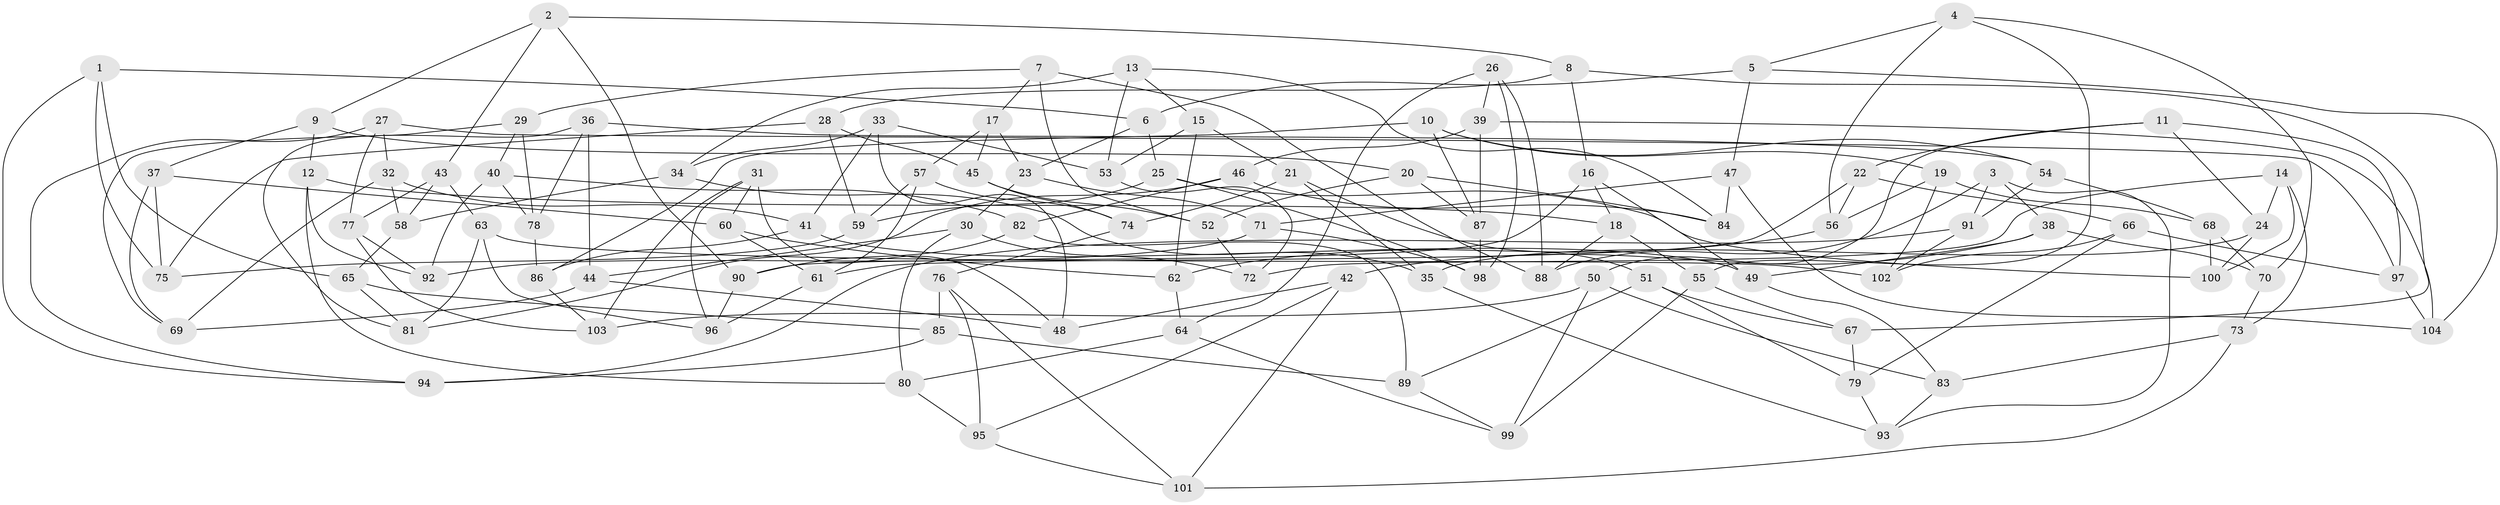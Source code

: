 // Generated by graph-tools (version 1.1) at 2025/03/03/09/25 03:03:02]
// undirected, 104 vertices, 208 edges
graph export_dot {
graph [start="1"]
  node [color=gray90,style=filled];
  1;
  2;
  3;
  4;
  5;
  6;
  7;
  8;
  9;
  10;
  11;
  12;
  13;
  14;
  15;
  16;
  17;
  18;
  19;
  20;
  21;
  22;
  23;
  24;
  25;
  26;
  27;
  28;
  29;
  30;
  31;
  32;
  33;
  34;
  35;
  36;
  37;
  38;
  39;
  40;
  41;
  42;
  43;
  44;
  45;
  46;
  47;
  48;
  49;
  50;
  51;
  52;
  53;
  54;
  55;
  56;
  57;
  58;
  59;
  60;
  61;
  62;
  63;
  64;
  65;
  66;
  67;
  68;
  69;
  70;
  71;
  72;
  73;
  74;
  75;
  76;
  77;
  78;
  79;
  80;
  81;
  82;
  83;
  84;
  85;
  86;
  87;
  88;
  89;
  90;
  91;
  92;
  93;
  94;
  95;
  96;
  97;
  98;
  99;
  100;
  101;
  102;
  103;
  104;
  1 -- 65;
  1 -- 94;
  1 -- 75;
  1 -- 6;
  2 -- 43;
  2 -- 8;
  2 -- 9;
  2 -- 90;
  3 -- 93;
  3 -- 88;
  3 -- 91;
  3 -- 38;
  4 -- 55;
  4 -- 56;
  4 -- 5;
  4 -- 70;
  5 -- 47;
  5 -- 104;
  5 -- 6;
  6 -- 23;
  6 -- 25;
  7 -- 17;
  7 -- 29;
  7 -- 52;
  7 -- 88;
  8 -- 67;
  8 -- 28;
  8 -- 16;
  9 -- 37;
  9 -- 20;
  9 -- 12;
  10 -- 54;
  10 -- 19;
  10 -- 86;
  10 -- 87;
  11 -- 22;
  11 -- 97;
  11 -- 50;
  11 -- 24;
  12 -- 92;
  12 -- 80;
  12 -- 18;
  13 -- 15;
  13 -- 34;
  13 -- 53;
  13 -- 84;
  14 -- 72;
  14 -- 100;
  14 -- 24;
  14 -- 73;
  15 -- 62;
  15 -- 21;
  15 -- 53;
  16 -- 18;
  16 -- 90;
  16 -- 49;
  17 -- 45;
  17 -- 57;
  17 -- 23;
  18 -- 88;
  18 -- 55;
  19 -- 56;
  19 -- 102;
  19 -- 68;
  20 -- 52;
  20 -- 84;
  20 -- 87;
  21 -- 35;
  21 -- 51;
  21 -- 74;
  22 -- 61;
  22 -- 66;
  22 -- 56;
  23 -- 71;
  23 -- 30;
  24 -- 100;
  24 -- 35;
  25 -- 59;
  25 -- 98;
  25 -- 100;
  26 -- 39;
  26 -- 98;
  26 -- 88;
  26 -- 64;
  27 -- 77;
  27 -- 97;
  27 -- 94;
  27 -- 32;
  28 -- 45;
  28 -- 75;
  28 -- 59;
  29 -- 69;
  29 -- 78;
  29 -- 40;
  30 -- 72;
  30 -- 44;
  30 -- 80;
  31 -- 60;
  31 -- 48;
  31 -- 96;
  31 -- 103;
  32 -- 41;
  32 -- 69;
  32 -- 58;
  33 -- 34;
  33 -- 53;
  33 -- 41;
  33 -- 48;
  34 -- 35;
  34 -- 58;
  35 -- 93;
  36 -- 78;
  36 -- 44;
  36 -- 81;
  36 -- 54;
  37 -- 60;
  37 -- 69;
  37 -- 75;
  38 -- 70;
  38 -- 49;
  38 -- 42;
  39 -- 104;
  39 -- 87;
  39 -- 46;
  40 -- 82;
  40 -- 92;
  40 -- 78;
  41 -- 86;
  41 -- 49;
  42 -- 95;
  42 -- 101;
  42 -- 48;
  43 -- 77;
  43 -- 58;
  43 -- 63;
  44 -- 48;
  44 -- 69;
  45 -- 74;
  45 -- 52;
  46 -- 82;
  46 -- 81;
  46 -- 84;
  47 -- 71;
  47 -- 84;
  47 -- 104;
  49 -- 83;
  50 -- 83;
  50 -- 103;
  50 -- 99;
  51 -- 67;
  51 -- 89;
  51 -- 79;
  52 -- 72;
  53 -- 72;
  54 -- 91;
  54 -- 68;
  55 -- 99;
  55 -- 67;
  56 -- 62;
  57 -- 61;
  57 -- 59;
  57 -- 74;
  58 -- 65;
  59 -- 75;
  60 -- 61;
  60 -- 62;
  61 -- 96;
  62 -- 64;
  63 -- 96;
  63 -- 81;
  63 -- 102;
  64 -- 99;
  64 -- 80;
  65 -- 85;
  65 -- 81;
  66 -- 97;
  66 -- 79;
  66 -- 102;
  67 -- 79;
  68 -- 70;
  68 -- 100;
  70 -- 73;
  71 -- 98;
  71 -- 92;
  73 -- 101;
  73 -- 83;
  74 -- 76;
  76 -- 95;
  76 -- 85;
  76 -- 101;
  77 -- 103;
  77 -- 92;
  78 -- 86;
  79 -- 93;
  80 -- 95;
  82 -- 89;
  82 -- 90;
  83 -- 93;
  85 -- 94;
  85 -- 89;
  86 -- 103;
  87 -- 98;
  89 -- 99;
  90 -- 96;
  91 -- 102;
  91 -- 94;
  95 -- 101;
  97 -- 104;
}
